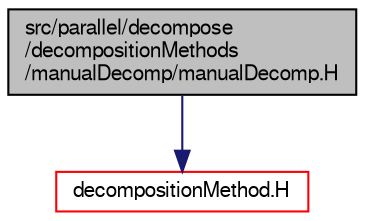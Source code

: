digraph "src/parallel/decompose/decompositionMethods/manualDecomp/manualDecomp.H"
{
  bgcolor="transparent";
  edge [fontname="FreeSans",fontsize="10",labelfontname="FreeSans",labelfontsize="10"];
  node [fontname="FreeSans",fontsize="10",shape=record];
  Node1 [label="src/parallel/decompose\l/decompositionMethods\l/manualDecomp/manualDecomp.H",height=0.2,width=0.4,color="black", fillcolor="grey75", style="filled" fontcolor="black"];
  Node1 -> Node2 [color="midnightblue",fontsize="10",style="solid",fontname="FreeSans"];
  Node2 [label="decompositionMethod.H",height=0.2,width=0.4,color="red",URL="$a08632.html"];
}
